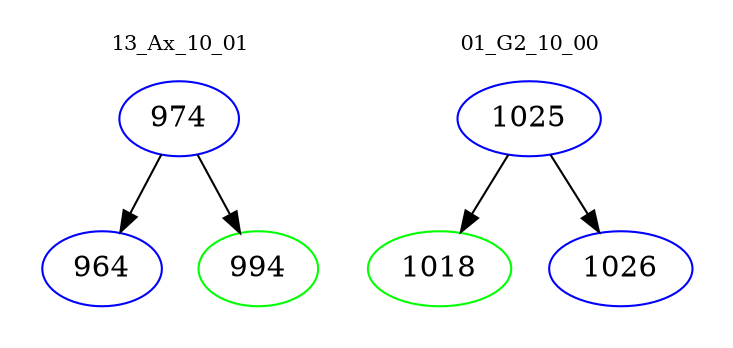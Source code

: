 digraph{
subgraph cluster_0 {
color = white
label = "13_Ax_10_01";
fontsize=10;
T0_974 [label="974", color="blue"]
T0_974 -> T0_964 [color="black"]
T0_964 [label="964", color="blue"]
T0_974 -> T0_994 [color="black"]
T0_994 [label="994", color="green"]
}
subgraph cluster_1 {
color = white
label = "01_G2_10_00";
fontsize=10;
T1_1025 [label="1025", color="blue"]
T1_1025 -> T1_1018 [color="black"]
T1_1018 [label="1018", color="green"]
T1_1025 -> T1_1026 [color="black"]
T1_1026 [label="1026", color="blue"]
}
}
